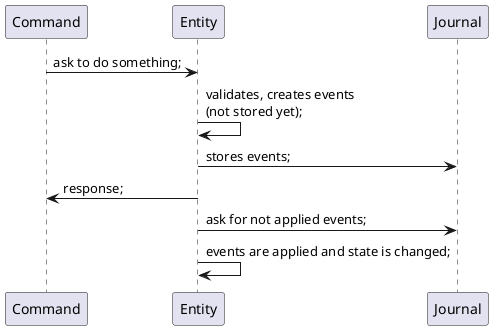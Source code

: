 @startuml;
Command -> Entity: ask to do something;
Entity -> Entity: validates, creates events\n(not stored yet);
Entity -> Journal: stores events;
Entity -> Command: response;
Entity -> Journal: ask for not applied events;
Entity -> Entity: events are applied and state is changed;
@enduml;